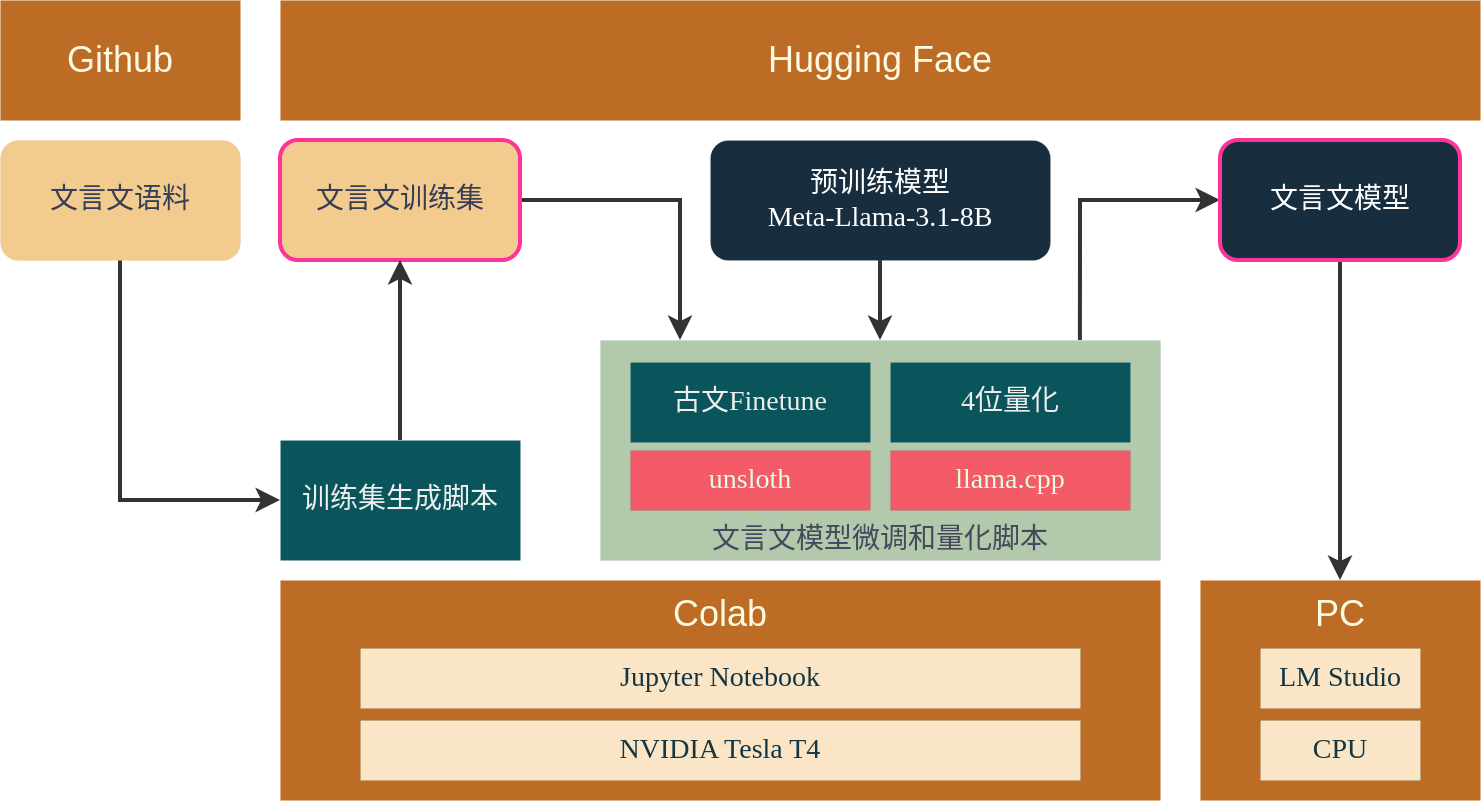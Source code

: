 <mxfile version="24.7.5">
  <diagram name="第 1 页" id="HU2Kxq767B70V0qttp2-">
    <mxGraphModel dx="675" dy="478" grid="1" gridSize="10" guides="1" tooltips="1" connect="1" arrows="1" fold="1" page="1" pageScale="1" pageWidth="827" pageHeight="1169" math="0" shadow="0">
      <root>
        <mxCell id="0" />
        <mxCell id="1" parent="0" />
        <mxCell id="t_Ek7OQQBxJsokdXxS2B-33" style="edgeStyle=orthogonalEdgeStyle;rounded=0;orthogonalLoop=1;jettySize=auto;html=1;exitX=0.857;exitY=0;exitDx=0;exitDy=0;entryX=0;entryY=0.5;entryDx=0;entryDy=0;exitPerimeter=0;strokeWidth=2;strokeColor=#333333;" parent="1" source="t_Ek7OQQBxJsokdXxS2B-34" target="t_Ek7OQQBxJsokdXxS2B-46" edge="1">
          <mxGeometry relative="1" as="geometry" />
        </mxCell>
        <mxCell id="t_Ek7OQQBxJsokdXxS2B-34" value="文言文模型微调和量化脚本" style="whiteSpace=wrap;verticalAlign=bottom;labelBackgroundColor=none;fillColor=#B2C9AB;strokeColor=#788AA3;fontColor=#46495D;strokeWidth=0;fontSize=14;" parent="1" vertex="1">
          <mxGeometry x="320" y="190" width="280" height="110" as="geometry" />
        </mxCell>
        <mxCell id="t_Ek7OQQBxJsokdXxS2B-35" style="edgeStyle=orthogonalEdgeStyle;rounded=0;orthogonalLoop=1;jettySize=auto;html=1;exitX=0.5;exitY=1;exitDx=0;exitDy=0;entryX=0;entryY=0.5;entryDx=0;entryDy=0;strokeWidth=2;strokeColor=#333333;" parent="1" source="t_Ek7OQQBxJsokdXxS2B-36" target="t_Ek7OQQBxJsokdXxS2B-40" edge="1">
          <mxGeometry relative="1" as="geometry" />
        </mxCell>
        <mxCell id="t_Ek7OQQBxJsokdXxS2B-36" value="文言文语料" style="rounded=1;whiteSpace=wrap;html=1;fontFamily=Liu Jian Mao Cao;fontSize=14;labelBackgroundColor=none;fillColor=#F2CC8F;strokeColor=#E07A5F;fontColor=#393C56;strokeWidth=0;" parent="1" vertex="1">
          <mxGeometry x="20" y="90" width="120" height="60" as="geometry" />
        </mxCell>
        <mxCell id="t_Ek7OQQBxJsokdXxS2B-37" style="edgeStyle=orthogonalEdgeStyle;rounded=0;orthogonalLoop=1;jettySize=auto;html=1;exitX=1;exitY=0.5;exitDx=0;exitDy=0;strokeWidth=2;strokeColor=#333333;" parent="1" source="t_Ek7OQQBxJsokdXxS2B-38" edge="1">
          <mxGeometry relative="1" as="geometry">
            <mxPoint x="360" y="190" as="targetPoint" />
            <Array as="points">
              <mxPoint x="360" y="120" />
              <mxPoint x="360" y="190" />
            </Array>
          </mxGeometry>
        </mxCell>
        <mxCell id="t_Ek7OQQBxJsokdXxS2B-38" value="文言文训练集" style="rounded=1;whiteSpace=wrap;html=1;fontFamily=Liu Jian Mao Cao;fontSize=14;labelBackgroundColor=none;fillColor=#F2CC8F;strokeColor=#FF3399;fontColor=#393C56;strokeWidth=2;labelBorderColor=none;" parent="1" vertex="1">
          <mxGeometry x="160" y="90" width="120" height="60" as="geometry" />
        </mxCell>
        <mxCell id="t_Ek7OQQBxJsokdXxS2B-39" style="edgeStyle=orthogonalEdgeStyle;rounded=0;orthogonalLoop=1;jettySize=auto;html=1;exitX=0.5;exitY=0;exitDx=0;exitDy=0;entryX=0.5;entryY=1;entryDx=0;entryDy=0;strokeWidth=2;strokeColor=#333333;" parent="1" source="t_Ek7OQQBxJsokdXxS2B-40" target="t_Ek7OQQBxJsokdXxS2B-38" edge="1">
          <mxGeometry relative="1" as="geometry" />
        </mxCell>
        <mxCell id="t_Ek7OQQBxJsokdXxS2B-40" value="训练集生成脚本" style="rounded=0;whiteSpace=wrap;fontFamily=Liu Jian Mao Cao;fontSize=14;labelBackgroundColor=none;fillColor=#09555B;strokeColor=#BAC8D3;fontColor=#EEEEEE;strokeWidth=0;" parent="1" vertex="1">
          <mxGeometry x="160" y="240" width="120" height="60" as="geometry" />
        </mxCell>
        <mxCell id="t_Ek7OQQBxJsokdXxS2B-41" value="古文Finetune" style="rounded=0;whiteSpace=wrap;fontFamily=Liu Jian Mao Cao;fontSize=14;labelBackgroundColor=none;fillColor=#09555B;strokeColor=#BAC8D3;fontColor=#EEEEEE;strokeWidth=0;" parent="1" vertex="1">
          <mxGeometry x="335" y="201" width="120" height="40" as="geometry" />
        </mxCell>
        <mxCell id="t_Ek7OQQBxJsokdXxS2B-42" value="4位量化" style="rounded=0;whiteSpace=wrap;fontFamily=Liu Jian Mao Cao;fontSize=14;labelBackgroundColor=none;fillColor=#09555B;strokeColor=#BAC8D3;fontColor=#EEEEEE;strokeWidth=0;" parent="1" vertex="1">
          <mxGeometry x="465" y="201" width="120" height="40" as="geometry" />
        </mxCell>
        <mxCell id="t_Ek7OQQBxJsokdXxS2B-43" style="edgeStyle=orthogonalEdgeStyle;rounded=0;orthogonalLoop=1;jettySize=auto;html=1;exitX=0.5;exitY=1;exitDx=0;exitDy=0;strokeWidth=2;strokeColor=#333333;" parent="1" source="t_Ek7OQQBxJsokdXxS2B-44" target="t_Ek7OQQBxJsokdXxS2B-34" edge="1">
          <mxGeometry relative="1" as="geometry" />
        </mxCell>
        <mxCell id="t_Ek7OQQBxJsokdXxS2B-44" value="预训练模型&lt;div style=&quot;font-size: 14px;&quot;&gt;Meta-Llama-3.1-8B&lt;br style=&quot;font-size: 14px;&quot;&gt;&lt;/div&gt;" style="rounded=1;whiteSpace=wrap;html=1;fontFamily=Liu Jian Mao Cao;fontSize=14;labelBackgroundColor=none;fillColor=#182E3E;strokeColor=#FFFFFF;fontColor=#FFFFFF;strokeWidth=0;" parent="1" vertex="1">
          <mxGeometry x="375" y="90" width="170" height="60" as="geometry" />
        </mxCell>
        <mxCell id="t_Ek7OQQBxJsokdXxS2B-45" style="edgeStyle=orthogonalEdgeStyle;rounded=0;orthogonalLoop=1;jettySize=auto;html=1;exitX=0.5;exitY=1;exitDx=0;exitDy=0;entryX=0.5;entryY=0;entryDx=0;entryDy=0;strokeWidth=2;strokeColor=#333333;" parent="1" source="t_Ek7OQQBxJsokdXxS2B-46" target="t_Ek7OQQBxJsokdXxS2B-52" edge="1">
          <mxGeometry relative="1" as="geometry" />
        </mxCell>
        <mxCell id="t_Ek7OQQBxJsokdXxS2B-46" value="&lt;div style=&quot;font-size: 14px;&quot;&gt;文言文模型&lt;/div&gt;" style="rounded=1;whiteSpace=wrap;html=1;fontFamily=Liu Jian Mao Cao;fontSize=14;labelBackgroundColor=none;fillColor=#182E3E;strokeColor=#FF3399;fontColor=#FFFFFF;strokeWidth=2;labelBorderColor=none;" parent="1" vertex="1">
          <mxGeometry x="630" y="90" width="120" height="60" as="geometry" />
        </mxCell>
        <mxCell id="t_Ek7OQQBxJsokdXxS2B-47" value="unsloth" style="rounded=0;whiteSpace=wrap;fillColor=#F45B69;fontColor=#E4FDE1;strokeColor=#028090;fontFamily=Liu Jian Mao Cao;fontSize=14;labelBackgroundColor=none;strokeWidth=0;" parent="1" vertex="1">
          <mxGeometry x="335" y="245" width="120" height="30" as="geometry" />
        </mxCell>
        <mxCell id="t_Ek7OQQBxJsokdXxS2B-48" value="llama.cpp" style="rounded=0;whiteSpace=wrap;fillColor=#F45B69;fontColor=#E4FDE1;strokeColor=#028090;fontFamily=Liu Jian Mao Cao;fontSize=14;labelBackgroundColor=none;strokeWidth=0;" parent="1" vertex="1">
          <mxGeometry x="465" y="245" width="120" height="30" as="geometry" />
        </mxCell>
        <mxCell id="t_Ek7OQQBxJsokdXxS2B-49" value="Colab" style="rounded=0;whiteSpace=wrap;verticalAlign=top;fillColor=#BC6C25;fontColor=#FEFAE0;strokeColor=#DDA15E;fontSize=18;labelBackgroundColor=none;strokeWidth=0;" parent="1" vertex="1">
          <mxGeometry x="160" y="310" width="440" height="110" as="geometry" />
        </mxCell>
        <mxCell id="t_Ek7OQQBxJsokdXxS2B-50" value="Github" style="rounded=0;whiteSpace=wrap;fillColor=#BC6C25;fontColor=#FEFAE0;strokeColor=#DDA15E;fontSize=18;labelBackgroundColor=none;strokeWidth=0;" parent="1" vertex="1">
          <mxGeometry x="20" y="20" width="120" height="60" as="geometry" />
        </mxCell>
        <mxCell id="t_Ek7OQQBxJsokdXxS2B-51" value="Hugging Face" style="rounded=0;whiteSpace=wrap;fillColor=#BC6C25;fontColor=#FEFAE0;strokeColor=#DDA15E;fontSize=18;labelBackgroundColor=none;strokeWidth=0;" parent="1" vertex="1">
          <mxGeometry x="160" y="20" width="600" height="60" as="geometry" />
        </mxCell>
        <mxCell id="t_Ek7OQQBxJsokdXxS2B-52" value="PC" style="rounded=0;whiteSpace=wrap;verticalAlign=top;fillColor=#BC6C25;fontColor=#FEFAE0;strokeColor=#DDA15E;fontSize=18;labelBackgroundColor=none;strokeWidth=0;" parent="1" vertex="1">
          <mxGeometry x="620" y="310" width="140" height="110" as="geometry" />
        </mxCell>
        <mxCell id="t_Ek7OQQBxJsokdXxS2B-53" value=" Jupyter Notebook " style="rounded=0;whiteSpace=wrap;fontFamily=Liu Jian Mao Cao;fontSize=14;labelBackgroundColor=none;fillColor=#FAE5C7;strokeColor=#0F8B8D;fontColor=#143642;strokeWidth=0;" parent="1" vertex="1">
          <mxGeometry x="200" y="344" width="360" height="30" as="geometry" />
        </mxCell>
        <mxCell id="t_Ek7OQQBxJsokdXxS2B-54" value="NVIDIA Tesla T4" style="rounded=0;whiteSpace=wrap;fontFamily=Liu Jian Mao Cao;fontSize=14;labelBackgroundColor=none;fillColor=#FAE5C7;strokeColor=#0F8B8D;fontColor=#143642;strokeWidth=0;" parent="1" vertex="1">
          <mxGeometry x="200" y="380" width="360" height="30" as="geometry" />
        </mxCell>
        <mxCell id="t_Ek7OQQBxJsokdXxS2B-55" value="LM Studio" style="rounded=0;whiteSpace=wrap;fontFamily=Liu Jian Mao Cao;fontSize=14;labelBackgroundColor=none;fillColor=#FAE5C7;strokeColor=#0F8B8D;fontColor=#143642;strokeWidth=0;" parent="1" vertex="1">
          <mxGeometry x="650" y="344" width="80" height="30" as="geometry" />
        </mxCell>
        <mxCell id="t_Ek7OQQBxJsokdXxS2B-56" value="CPU" style="rounded=0;whiteSpace=wrap;fontFamily=Liu Jian Mao Cao;fontSize=14;labelBackgroundColor=none;fillColor=#FAE5C7;strokeColor=#0F8B8D;fontColor=#143642;strokeWidth=0;" parent="1" vertex="1">
          <mxGeometry x="650" y="380" width="80" height="30" as="geometry" />
        </mxCell>
      </root>
    </mxGraphModel>
  </diagram>
</mxfile>
